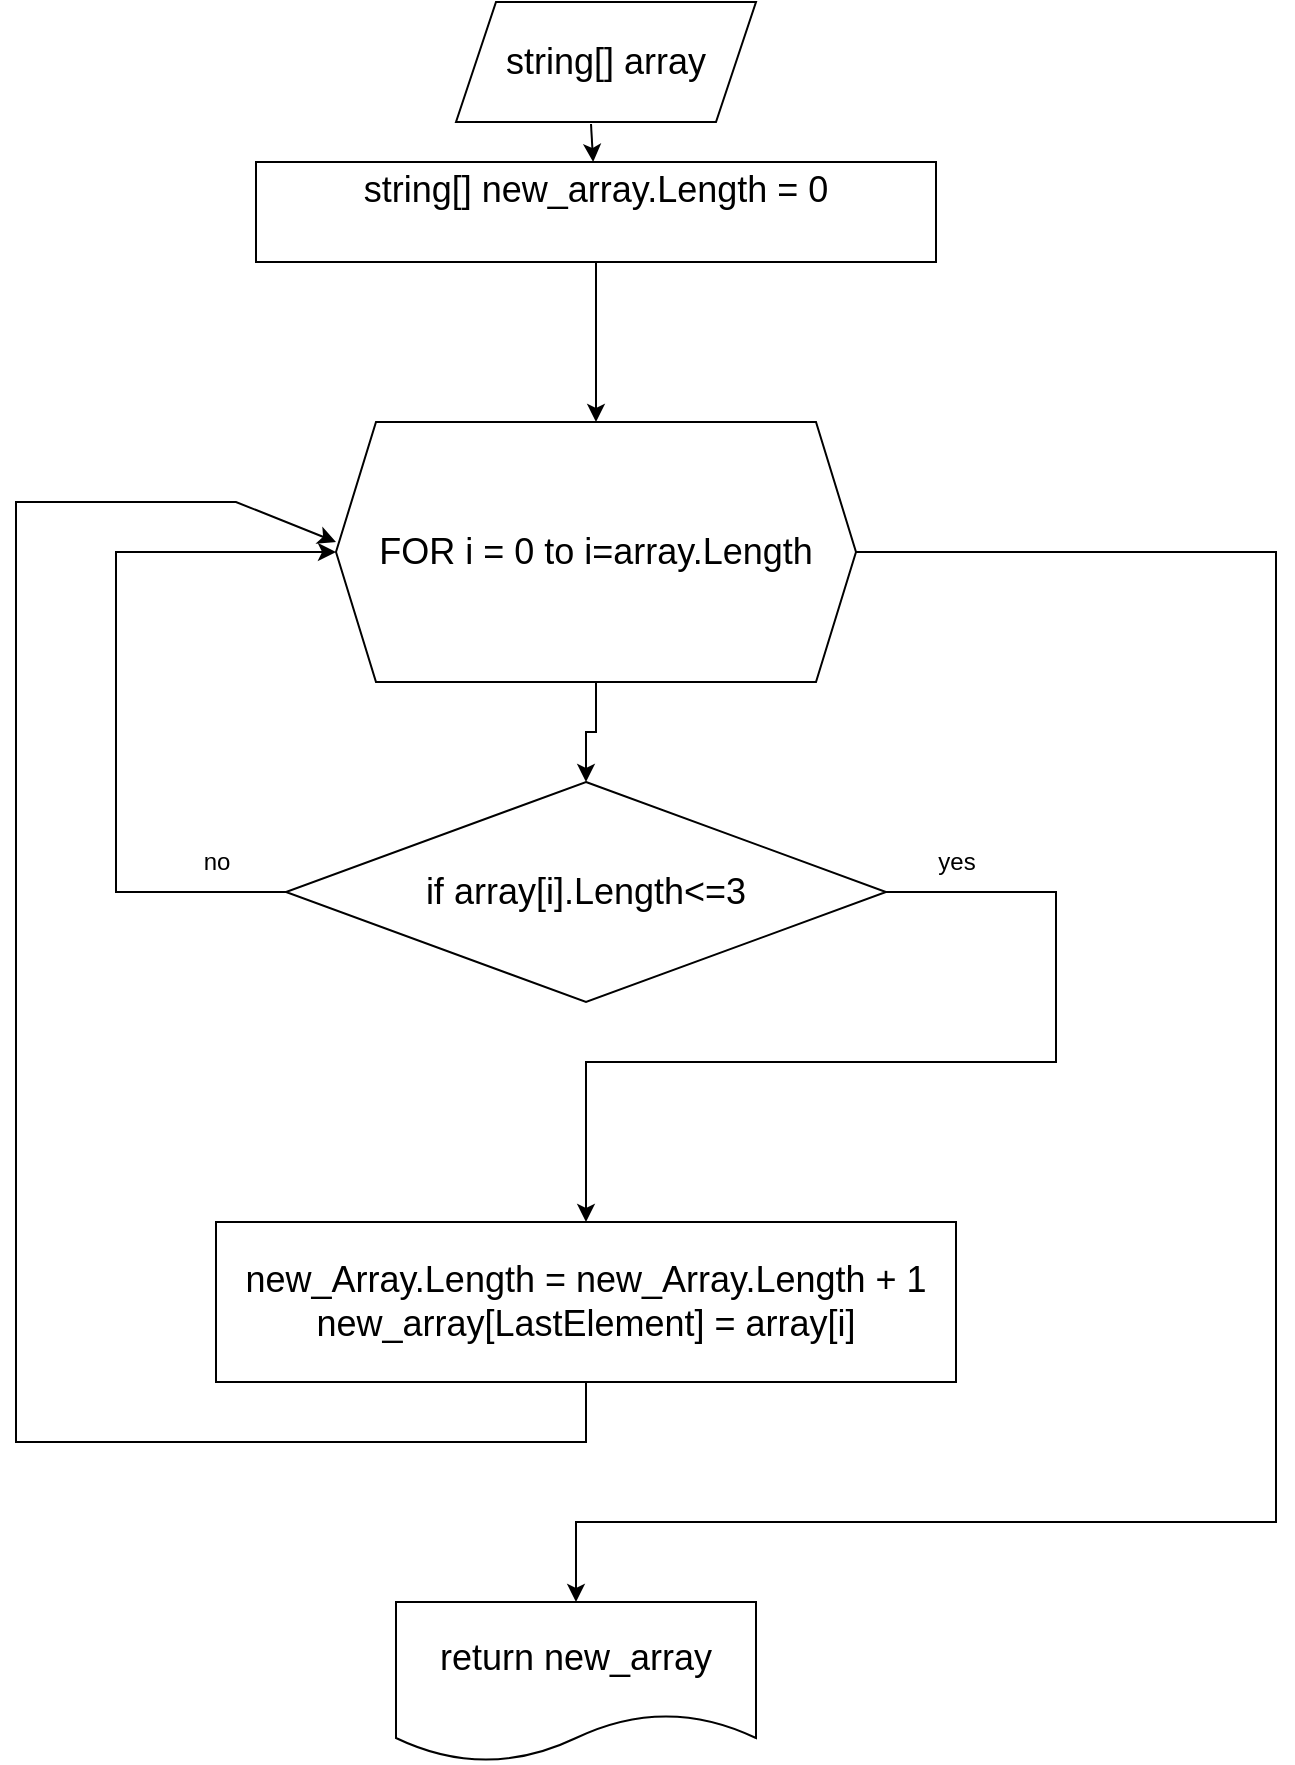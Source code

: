 <mxfile version="20.7.4" type="device"><diagram id="C5RBs43oDa-KdzZeNtuy" name="Page-1"><mxGraphModel dx="1418" dy="828" grid="1" gridSize="10" guides="1" tooltips="1" connect="1" arrows="1" fold="1" page="1" pageScale="1" pageWidth="827" pageHeight="1169" math="0" shadow="0"><root><mxCell id="WIyWlLk6GJQsqaUBKTNV-0"/><mxCell id="WIyWlLk6GJQsqaUBKTNV-1" parent="WIyWlLk6GJQsqaUBKTNV-0"/><mxCell id="cpBUJ8juDOr36bCnxv0X-0" value="&lt;font style=&quot;font-size: 18px;&quot;&gt;string[] array&lt;/font&gt;" style="shape=parallelogram;perimeter=parallelogramPerimeter;whiteSpace=wrap;html=1;fixedSize=1;" parent="WIyWlLk6GJQsqaUBKTNV-1" vertex="1"><mxGeometry x="300" y="160" width="150" height="60" as="geometry"/></mxCell><mxCell id="cpBUJ8juDOr36bCnxv0X-1" value="&lt;font style=&quot;font-size: 18px;&quot;&gt;string[] new_array.Length = 0&lt;br&gt;&lt;br&gt;&lt;/font&gt;" style="rounded=0;whiteSpace=wrap;html=1;" parent="WIyWlLk6GJQsqaUBKTNV-1" vertex="1"><mxGeometry x="200" y="240" width="340" height="50" as="geometry"/></mxCell><mxCell id="cpBUJ8juDOr36bCnxv0X-2" style="edgeStyle=orthogonalEdgeStyle;rounded=0;orthogonalLoop=1;jettySize=auto;html=1;exitX=0.5;exitY=1;exitDx=0;exitDy=0;entryX=0.5;entryY=0;entryDx=0;entryDy=0;" parent="WIyWlLk6GJQsqaUBKTNV-1" source="cpBUJ8juDOr36bCnxv0X-3" target="cpBUJ8juDOr36bCnxv0X-6" edge="1"><mxGeometry relative="1" as="geometry"/></mxCell><mxCell id="cpBUJ8juDOr36bCnxv0X-3" value="&lt;font style=&quot;font-size: 18px;&quot;&gt;FOR i = 0 to i=array.Length&lt;/font&gt;" style="shape=hexagon;perimeter=hexagonPerimeter2;whiteSpace=wrap;html=1;fixedSize=1;" parent="WIyWlLk6GJQsqaUBKTNV-1" vertex="1"><mxGeometry x="240" y="370" width="260" height="130" as="geometry"/></mxCell><mxCell id="cpBUJ8juDOr36bCnxv0X-4" value="" style="endArrow=classic;html=1;rounded=0;exitX=0.45;exitY=1.017;exitDx=0;exitDy=0;exitPerimeter=0;" parent="WIyWlLk6GJQsqaUBKTNV-1" source="cpBUJ8juDOr36bCnxv0X-0" target="cpBUJ8juDOr36bCnxv0X-1" edge="1"><mxGeometry width="50" height="50" relative="1" as="geometry"><mxPoint x="560" y="450" as="sourcePoint"/><mxPoint x="610" y="400" as="targetPoint"/></mxGeometry></mxCell><mxCell id="cpBUJ8juDOr36bCnxv0X-5" value="" style="endArrow=classic;html=1;rounded=0;exitX=0.5;exitY=1;exitDx=0;exitDy=0;" parent="WIyWlLk6GJQsqaUBKTNV-1" source="cpBUJ8juDOr36bCnxv0X-1" edge="1"><mxGeometry width="50" height="50" relative="1" as="geometry"><mxPoint x="340" y="350" as="sourcePoint"/><mxPoint x="370" y="370" as="targetPoint"/></mxGeometry></mxCell><mxCell id="cpBUJ8juDOr36bCnxv0X-6" value="&lt;font style=&quot;font-size: 18px;&quot;&gt;if array[i].Length&amp;lt;=3&lt;/font&gt;" style="rhombus;whiteSpace=wrap;html=1;" parent="WIyWlLk6GJQsqaUBKTNV-1" vertex="1"><mxGeometry x="215" y="550" width="300" height="110" as="geometry"/></mxCell><mxCell id="cpBUJ8juDOr36bCnxv0X-7" value="" style="endArrow=classic;html=1;rounded=0;exitX=0;exitY=0.5;exitDx=0;exitDy=0;entryX=0;entryY=0.5;entryDx=0;entryDy=0;" parent="WIyWlLk6GJQsqaUBKTNV-1" source="cpBUJ8juDOr36bCnxv0X-6" target="cpBUJ8juDOr36bCnxv0X-3" edge="1"><mxGeometry width="50" height="50" relative="1" as="geometry"><mxPoint x="560" y="450" as="sourcePoint"/><mxPoint x="610" y="400" as="targetPoint"/><Array as="points"><mxPoint x="130" y="605"/><mxPoint x="130" y="435"/></Array></mxGeometry></mxCell><mxCell id="cpBUJ8juDOr36bCnxv0X-8" value="no" style="text;html=1;align=center;verticalAlign=middle;resizable=0;points=[];autosize=1;strokeColor=none;fillColor=none;" parent="WIyWlLk6GJQsqaUBKTNV-1" vertex="1"><mxGeometry x="160" y="575" width="40" height="30" as="geometry"/></mxCell><mxCell id="cpBUJ8juDOr36bCnxv0X-9" value="&lt;font style=&quot;font-size: 18px;&quot;&gt;new_Array.Length = new_Array.Length + 1&lt;br&gt;new_array[LastElement] = array[i]&lt;br&gt;&lt;/font&gt;" style="rounded=0;whiteSpace=wrap;html=1;" parent="WIyWlLk6GJQsqaUBKTNV-1" vertex="1"><mxGeometry x="180" y="770" width="370" height="80" as="geometry"/></mxCell><mxCell id="cpBUJ8juDOr36bCnxv0X-10" value="" style="endArrow=classic;html=1;rounded=0;exitX=1;exitY=0.5;exitDx=0;exitDy=0;entryX=0.5;entryY=0;entryDx=0;entryDy=0;" parent="WIyWlLk6GJQsqaUBKTNV-1" source="cpBUJ8juDOr36bCnxv0X-6" target="cpBUJ8juDOr36bCnxv0X-9" edge="1"><mxGeometry width="50" height="50" relative="1" as="geometry"><mxPoint x="510" y="640" as="sourcePoint"/><mxPoint x="560" y="590" as="targetPoint"/><Array as="points"><mxPoint x="600" y="605"/><mxPoint x="600" y="690"/><mxPoint x="470" y="690"/><mxPoint x="365" y="690"/></Array></mxGeometry></mxCell><mxCell id="cpBUJ8juDOr36bCnxv0X-11" value="yes" style="text;html=1;align=center;verticalAlign=middle;resizable=0;points=[];autosize=1;strokeColor=none;fillColor=none;" parent="WIyWlLk6GJQsqaUBKTNV-1" vertex="1"><mxGeometry x="530" y="575" width="40" height="30" as="geometry"/></mxCell><mxCell id="cpBUJ8juDOr36bCnxv0X-12" value="" style="endArrow=classic;html=1;rounded=0;fontSize=18;exitX=0.5;exitY=1;exitDx=0;exitDy=0;" parent="WIyWlLk6GJQsqaUBKTNV-1" source="cpBUJ8juDOr36bCnxv0X-9" edge="1"><mxGeometry width="50" height="50" relative="1" as="geometry"><mxPoint x="560" y="520" as="sourcePoint"/><mxPoint x="240" y="430" as="targetPoint"/><Array as="points"><mxPoint x="365" y="880"/><mxPoint x="80" y="880"/><mxPoint x="80" y="410"/><mxPoint x="190" y="410"/></Array></mxGeometry></mxCell><mxCell id="cpBUJ8juDOr36bCnxv0X-13" value="return new_array" style="shape=document;whiteSpace=wrap;html=1;boundedLbl=1;fontSize=18;" parent="WIyWlLk6GJQsqaUBKTNV-1" vertex="1"><mxGeometry x="270" y="960" width="180" height="80" as="geometry"/></mxCell><mxCell id="cpBUJ8juDOr36bCnxv0X-14" value="" style="endArrow=classic;html=1;rounded=0;fontSize=18;exitX=1;exitY=0.5;exitDx=0;exitDy=0;entryX=0.5;entryY=0;entryDx=0;entryDy=0;" parent="WIyWlLk6GJQsqaUBKTNV-1" source="cpBUJ8juDOr36bCnxv0X-3" target="cpBUJ8juDOr36bCnxv0X-13" edge="1"><mxGeometry width="50" height="50" relative="1" as="geometry"><mxPoint x="560" y="720" as="sourcePoint"/><mxPoint x="610" y="670" as="targetPoint"/><Array as="points"><mxPoint x="710" y="435"/><mxPoint x="710" y="760"/><mxPoint x="710" y="920"/><mxPoint x="360" y="920"/></Array></mxGeometry></mxCell></root></mxGraphModel></diagram></mxfile>